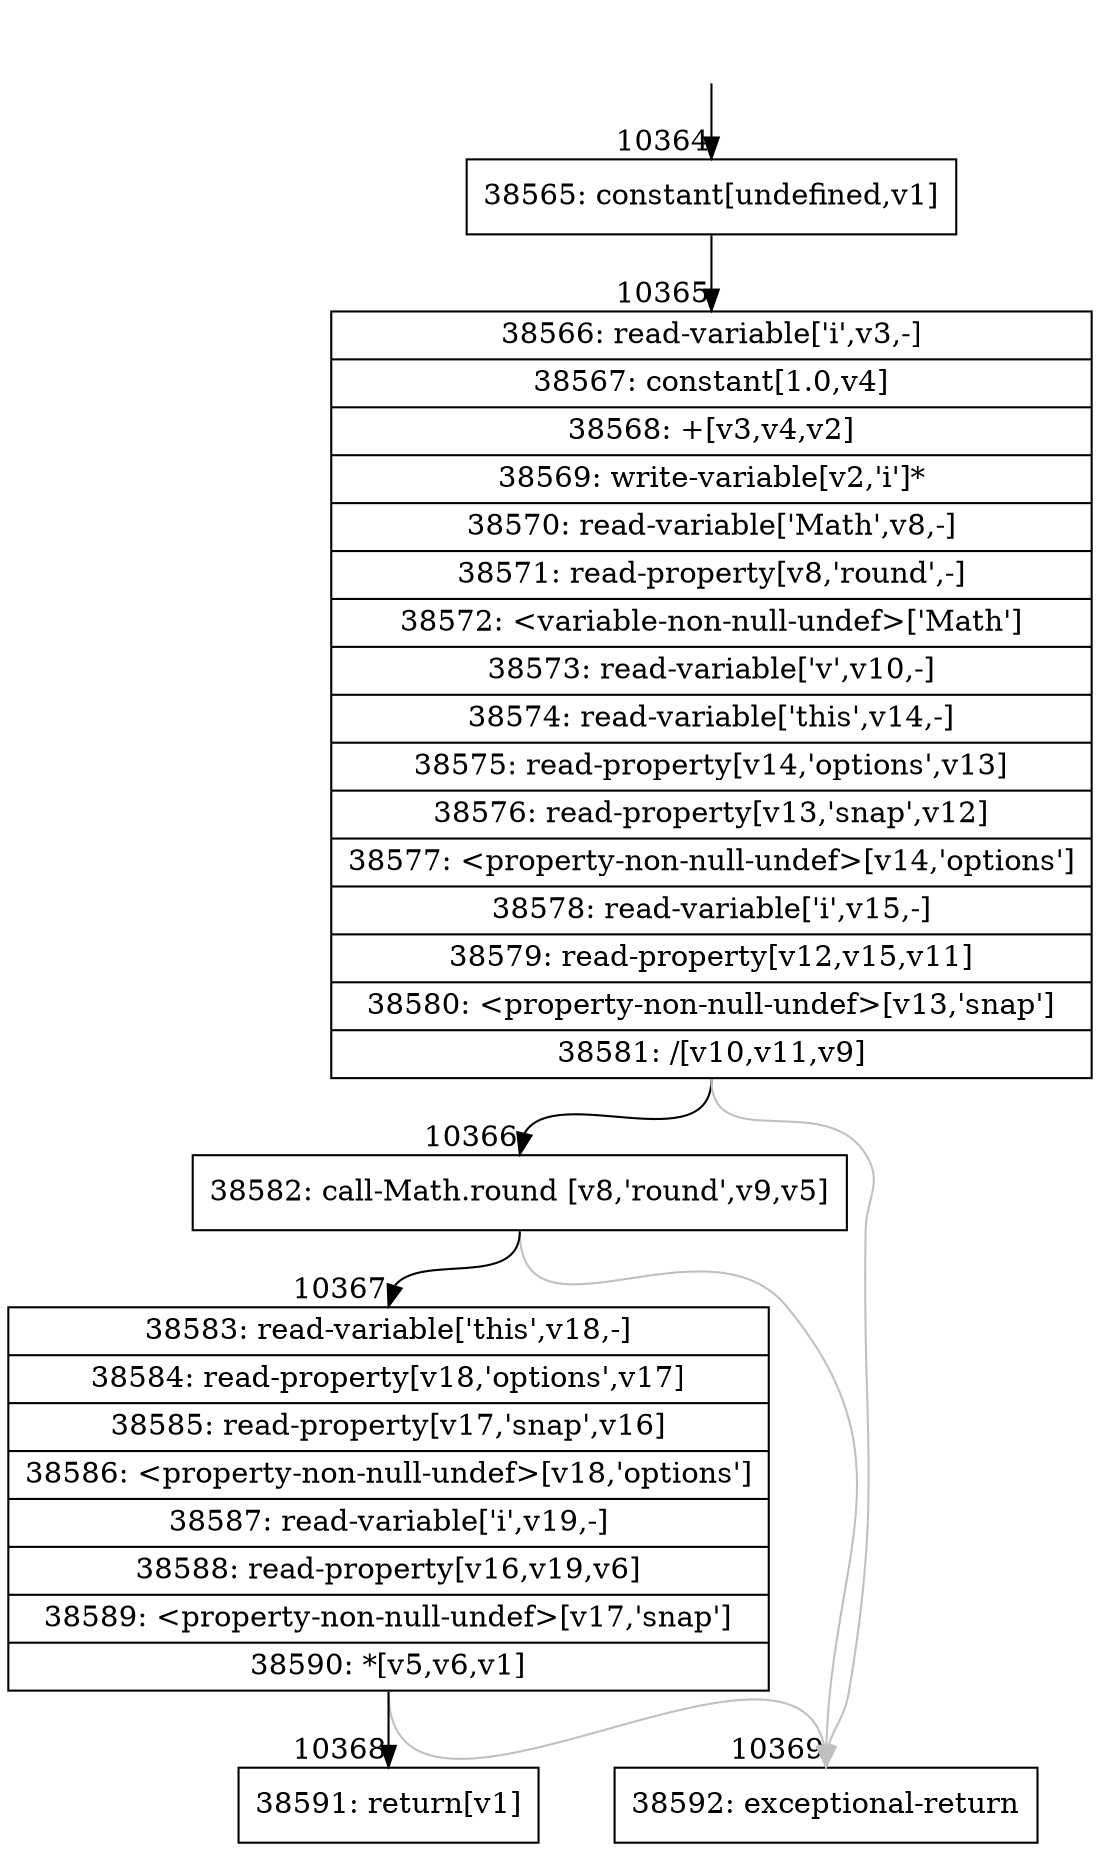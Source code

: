 digraph {
rankdir="TD"
BB_entry735[shape=none,label=""];
BB_entry735 -> BB10364 [tailport=s, headport=n, headlabel="    10364"]
BB10364 [shape=record label="{38565: constant[undefined,v1]}" ] 
BB10364 -> BB10365 [tailport=s, headport=n, headlabel="      10365"]
BB10365 [shape=record label="{38566: read-variable['i',v3,-]|38567: constant[1.0,v4]|38568: +[v3,v4,v2]|38569: write-variable[v2,'i']*|38570: read-variable['Math',v8,-]|38571: read-property[v8,'round',-]|38572: \<variable-non-null-undef\>['Math']|38573: read-variable['v',v10,-]|38574: read-variable['this',v14,-]|38575: read-property[v14,'options',v13]|38576: read-property[v13,'snap',v12]|38577: \<property-non-null-undef\>[v14,'options']|38578: read-variable['i',v15,-]|38579: read-property[v12,v15,v11]|38580: \<property-non-null-undef\>[v13,'snap']|38581: /[v10,v11,v9]}" ] 
BB10365 -> BB10366 [tailport=s, headport=n, headlabel="      10366"]
BB10365 -> BB10369 [tailport=s, headport=n, color=gray, headlabel="      10369"]
BB10366 [shape=record label="{38582: call-Math.round [v8,'round',v9,v5]}" ] 
BB10366 -> BB10367 [tailport=s, headport=n, headlabel="      10367"]
BB10366 -> BB10369 [tailport=s, headport=n, color=gray]
BB10367 [shape=record label="{38583: read-variable['this',v18,-]|38584: read-property[v18,'options',v17]|38585: read-property[v17,'snap',v16]|38586: \<property-non-null-undef\>[v18,'options']|38587: read-variable['i',v19,-]|38588: read-property[v16,v19,v6]|38589: \<property-non-null-undef\>[v17,'snap']|38590: *[v5,v6,v1]}" ] 
BB10367 -> BB10368 [tailport=s, headport=n, headlabel="      10368"]
BB10367 -> BB10369 [tailport=s, headport=n, color=gray]
BB10368 [shape=record label="{38591: return[v1]}" ] 
BB10369 [shape=record label="{38592: exceptional-return}" ] 
//#$~ 7286
}
